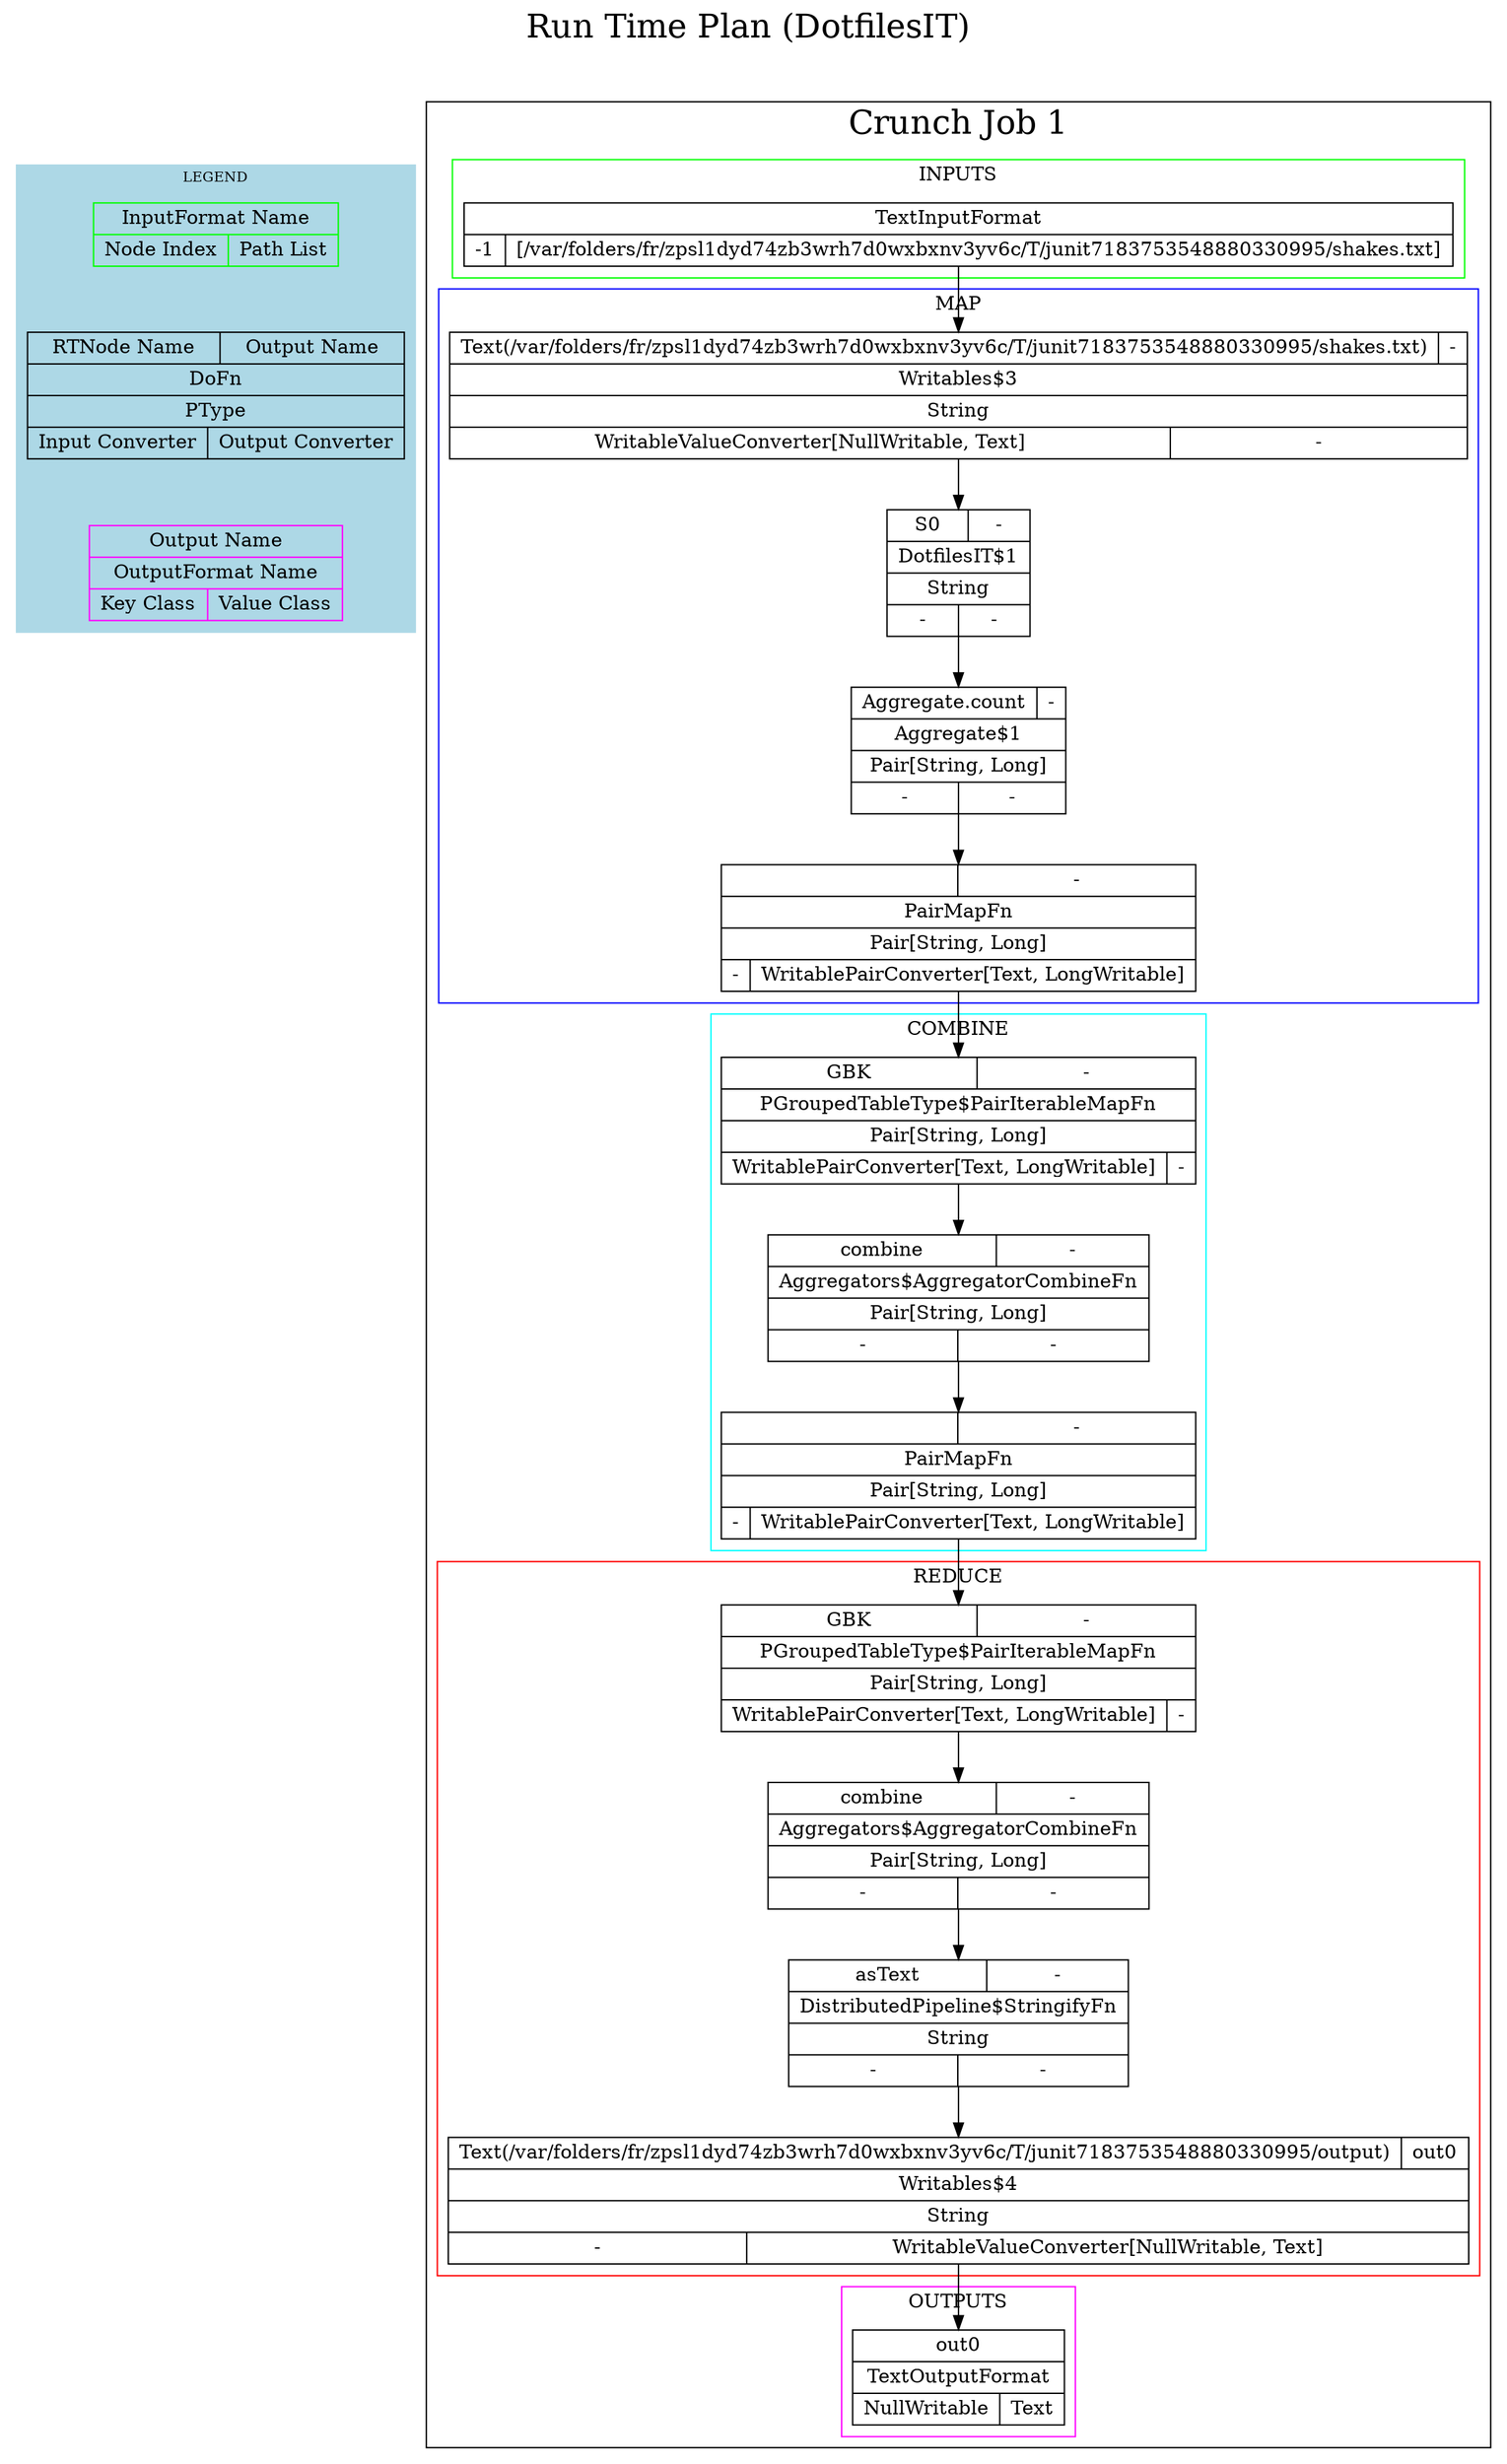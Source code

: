 digraph G {
   label="Run Time Plan (DotfilesIT) \n\n"; fontsize=24; labelloc="t"; 
subgraph "cluster-legend-rtnodes" {
label="LEGEND" ; fontsize=10; style=filled; color=lightblue;
"RTNodes"  [label="{{RTNode Name | Output Name } | DoFn | PType | { Input Converter | Output Converter}}"; shape=record;]
"Inputs"  [label="{InputFormat Name | {Node Index | Path List}}"; shape=record; color = green]
"Outputs"  [label="{Output Name | OutputFormat Name |{Key Class | Value Class}}"; shape=record; color = magenta]
"Inputs" -> "RTNodes" [style=invis];
"RTNodes" -> "Outputs" [style=invis];
}
subgraph "cluster-job1" {
    label="Crunch Job 1" ;
subgraph "cluster-job1_MAP" {
 label="MAP"; color=blue; fontsize=14;
"Text(/var/folders/fr/zpsl1dyd74zb3wrh7d0wxbxnv3yv6c/T/junit7183753548880330995/shakes.txt)@67455012" [label="{{Text(/var/folders/fr/zpsl1dyd74zb3wrh7d0wxbxnv3yv6c/T/junit7183753548880330995/shakes.txt) | -} | Writables$3 | String | { WritableValueConverter[NullWritable, Text] | - } }" shape=record; color = black;];
"S0@1992504715" [label="{{S0 | -} | DotfilesIT$1 | String | { - | - } }" shape=record; color = black;];
"Aggregate.count@166753687" [label="{{Aggregate.count | -} | Aggregate$1 | Pair[String, Long] | { - | - } }" shape=record; color = black;];
"@163058074" [label="{{ | -} | PairMapFn | Pair[String, Long] | { - | WritablePairConverter[Text, LongWritable] } }" shape=record; color = black;];
}
subgraph "cluster-job1_COMBINE" {
 label="COMBINE"; color=cyan; fontsize=14;
"GBK@327916146" [label="{{GBK | -} | PGroupedTableType$PairIterableMapFn | Pair[String, Long] | { WritablePairConverter[Text, LongWritable] | - } }" shape=record; color = black;];
"combine@843627620" [label="{{combine | -} | Aggregators$AggregatorCombineFn | Pair[String, Long] | { - | - } }" shape=record; color = black;];
"@1162371846" [label="{{ | -} | PairMapFn | Pair[String, Long] | { - | WritablePairConverter[Text, LongWritable] } }" shape=record; color = black;];
}
subgraph "cluster-job1_REDUCE" {
 label="REDUCE"; color=red; fontsize=14;
"GBK@324878963" [label="{{GBK | -} | PGroupedTableType$PairIterableMapFn | Pair[String, Long] | { WritablePairConverter[Text, LongWritable] | - } }" shape=record; color = black;];
"combine@1337300467" [label="{{combine | -} | Aggregators$AggregatorCombineFn | Pair[String, Long] | { - | - } }" shape=record; color = black;];
"asText@445099367" [label="{{asText | -} | DistributedPipeline$StringifyFn | String | { - | - } }" shape=record; color = black;];
"Text(/var/folders/fr/zpsl1dyd74zb3wrh7d0wxbxnv3yv6c/T/junit7183753548880330995/output)@1099518668" [label="{{Text(/var/folders/fr/zpsl1dyd74zb3wrh7d0wxbxnv3yv6c/T/junit7183753548880330995/output) | out0} | Writables$4 | String | { - | WritableValueConverter[NullWritable, Text] } }" shape=record; color = black;];
}
subgraph "cluster-inputs_1" {
 label="INPUTS"; fontsize=14; color= green;
"TextInputFormat@1" [label="{ TextInputFormat | { -1 | [/var/folders/fr/zpsl1dyd74zb3wrh7d0wxbxnv3yv6c/T/junit7183753548880330995/shakes.txt]}}" shape=record; color = black];
}
subgraph "cluster-output_1" {
 label="OUTPUTS"; fontsize=14; color= magenta;
"out0@1" [label="{out0 | TextOutputFormat | { NullWritable | Text } }" shape=record; color = black];
}
}
"Aggregate.count@166753687" -> "@163058074" [color="black"];
"S0@1992504715" -> "Aggregate.count@166753687" [color="black"];
"Text(/var/folders/fr/zpsl1dyd74zb3wrh7d0wxbxnv3yv6c/T/junit7183753548880330995/shakes.txt)@67455012" -> "S0@1992504715" [color="black"];
"combine@843627620" -> "@1162371846" [color="black"];
"GBK@327916146" -> "combine@843627620" [color="black"];
"asText@445099367" -> "Text(/var/folders/fr/zpsl1dyd74zb3wrh7d0wxbxnv3yv6c/T/junit7183753548880330995/output)@1099518668" [color="black"];
"combine@1337300467" -> "asText@445099367" [color="black"];
"GBK@324878963" -> "combine@1337300467" [color="black"];
"TextInputFormat@1" -> "Text(/var/folders/fr/zpsl1dyd74zb3wrh7d0wxbxnv3yv6c/T/junit7183753548880330995/shakes.txt)@67455012" [color="black"];
"@163058074" -> "GBK@327916146" [color="black"];
"@1162371846" -> "GBK@324878963" [color="black"];
"Text(/var/folders/fr/zpsl1dyd74zb3wrh7d0wxbxnv3yv6c/T/junit7183753548880330995/output)@1099518668" -> "out0@1" [color="black"];
}

